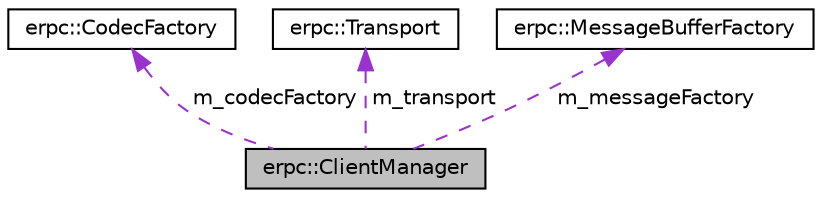digraph "erpc::ClientManager"
{
  edge [fontname="Helvetica",fontsize="10",labelfontname="Helvetica",labelfontsize="10"];
  node [fontname="Helvetica",fontsize="10",shape=record];
  Node1 [label="erpc::ClientManager",height=0.2,width=0.4,color="black", fillcolor="grey75", style="filled", fontcolor="black"];
  Node2 -> Node1 [dir="back",color="darkorchid3",fontsize="10",style="dashed",label=" m_codecFactory" ,fontname="Helvetica"];
  Node2 [label="erpc::CodecFactory",height=0.2,width=0.4,color="black", fillcolor="white", style="filled",URL="$classerpc_1_1_codec_factory.html",tooltip="Abstract interface for codec factory. "];
  Node3 -> Node1 [dir="back",color="darkorchid3",fontsize="10",style="dashed",label=" m_transport" ,fontname="Helvetica"];
  Node3 [label="erpc::Transport",height=0.2,width=0.4,color="black", fillcolor="white", style="filled",URL="$classerpc_1_1_transport.html",tooltip="Abstract interface for transport layer. "];
  Node4 -> Node1 [dir="back",color="darkorchid3",fontsize="10",style="dashed",label=" m_messageFactory" ,fontname="Helvetica"];
  Node4 [label="erpc::MessageBufferFactory",height=0.2,width=0.4,color="black", fillcolor="white", style="filled",URL="$classerpc_1_1_message_buffer_factory.html",tooltip="Abstract interface for message buffer factory. "];
}
